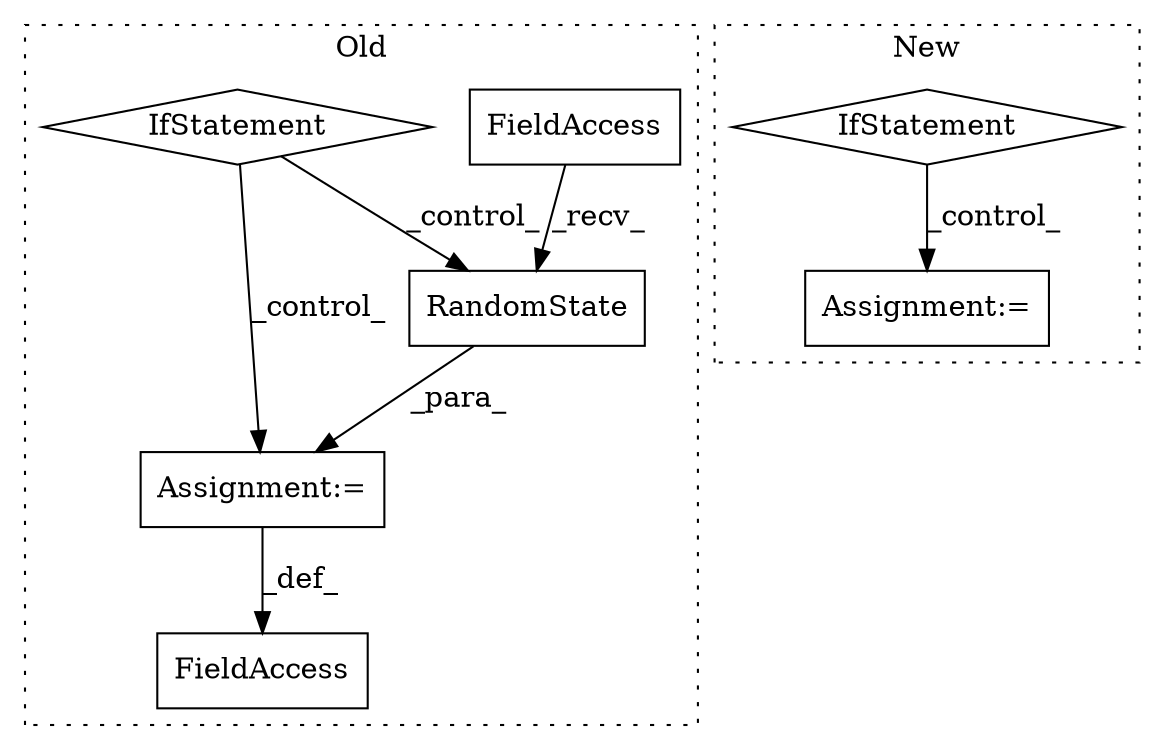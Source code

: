 digraph G {
subgraph cluster0 {
1 [label="RandomState" a="32" s="300" l="13" shape="box"];
3 [label="FieldAccess" a="22" s="287" l="12" shape="box"];
4 [label="Assignment:=" a="7" s="286" l="1" shape="box"];
5 [label="FieldAccess" a="22" s="278" l="8" shape="box"];
6 [label="IfStatement" a="25" s="253,268" l="4,2" shape="diamond"];
label = "Old";
style="dotted";
}
subgraph cluster1 {
2 [label="IfStatement" a="25" s="2780,2790" l="4,2" shape="diamond"];
7 [label="Assignment:=" a="7" s="2834" l="2" shape="box"];
label = "New";
style="dotted";
}
1 -> 4 [label="_para_"];
2 -> 7 [label="_control_"];
3 -> 1 [label="_recv_"];
4 -> 5 [label="_def_"];
6 -> 4 [label="_control_"];
6 -> 1 [label="_control_"];
}
